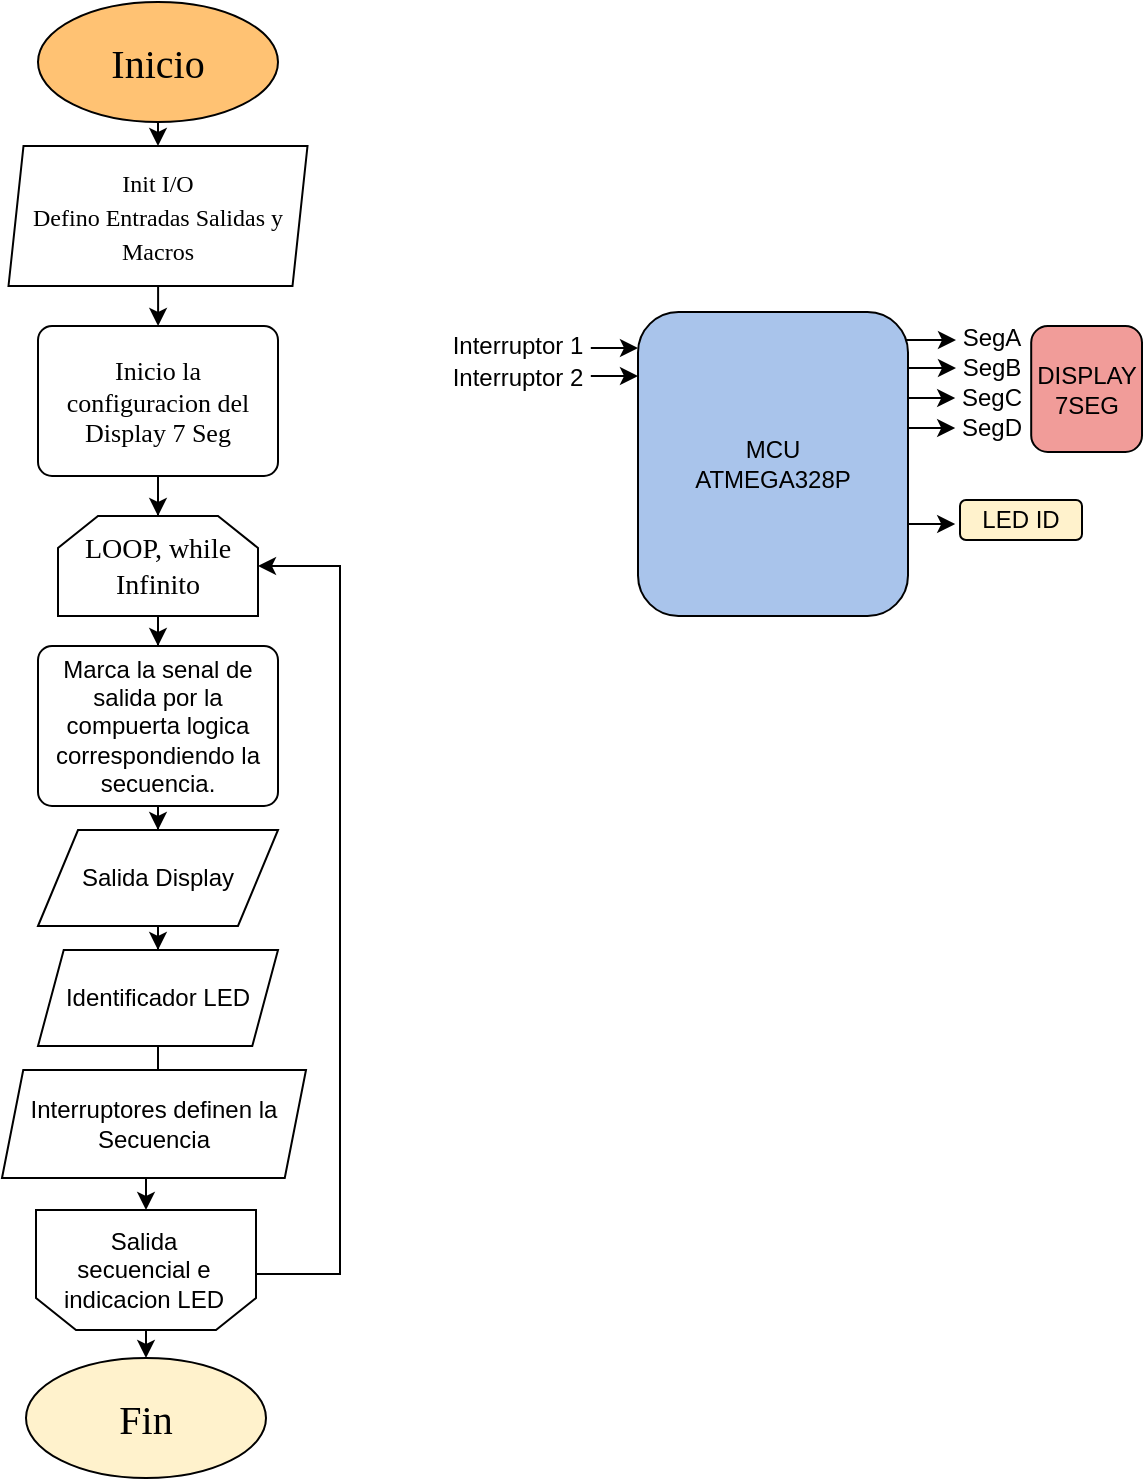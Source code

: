 <mxfile version="15.5.8" type="github">
  <diagram id="C5RBs43oDa-KdzZeNtuy" name="Page-1">
    <mxGraphModel dx="1662" dy="780" grid="0" gridSize="10" guides="1" tooltips="1" connect="1" arrows="1" fold="1" page="1" pageScale="1" pageWidth="827" pageHeight="1169" math="0" shadow="0">
      <root>
        <mxCell id="WIyWlLk6GJQsqaUBKTNV-0" />
        <mxCell id="WIyWlLk6GJQsqaUBKTNV-1" parent="WIyWlLk6GJQsqaUBKTNV-0" />
        <mxCell id="PMDkOvvGoAFzmRjh78wa-0" value="&lt;font style=&quot;font-size: 20px&quot; face=&quot;Times New Roman&quot;&gt;Inicio&lt;/font&gt;" style="ellipse;whiteSpace=wrap;html=1;fillColor=#FFC273;" parent="WIyWlLk6GJQsqaUBKTNV-1" vertex="1">
          <mxGeometry x="160" y="78" width="120" height="60" as="geometry" />
        </mxCell>
        <mxCell id="PMDkOvvGoAFzmRjh78wa-1" value="&lt;font style=&quot;font-size: 20px&quot; face=&quot;Times New Roman&quot;&gt;Fin&lt;/font&gt;" style="ellipse;whiteSpace=wrap;html=1;fillColor=#FFF2CC;" parent="WIyWlLk6GJQsqaUBKTNV-1" vertex="1">
          <mxGeometry x="154" y="756" width="120" height="60" as="geometry" />
        </mxCell>
        <mxCell id="PMDkOvvGoAFzmRjh78wa-9" value="" style="edgeStyle=orthogonalEdgeStyle;rounded=0;orthogonalLoop=1;jettySize=auto;html=1;" parent="WIyWlLk6GJQsqaUBKTNV-1" source="PMDkOvvGoAFzmRjh78wa-2" target="PMDkOvvGoAFzmRjh78wa-6" edge="1">
          <mxGeometry relative="1" as="geometry" />
        </mxCell>
        <mxCell id="PMDkOvvGoAFzmRjh78wa-2" value="&lt;div style=&quot;font-size: 14px&quot;&gt;&lt;font style=&quot;font-size: 12px&quot; face=&quot;Times New Roman&quot;&gt;Init I/O&lt;/font&gt;&lt;/div&gt;&lt;div style=&quot;font-size: 14px&quot;&gt;&lt;font style=&quot;font-size: 12px&quot; face=&quot;Times New Roman&quot;&gt;Defino Entradas Salidas y Macros&lt;/font&gt;&lt;br&gt;&lt;/div&gt;" style="shape=parallelogram;perimeter=parallelogramPerimeter;whiteSpace=wrap;html=1;fixedSize=1;size=7.5;" parent="WIyWlLk6GJQsqaUBKTNV-1" vertex="1">
          <mxGeometry x="145.25" y="150" width="149.5" height="70" as="geometry" />
        </mxCell>
        <mxCell id="PMDkOvvGoAFzmRjh78wa-11" value="" style="edgeStyle=orthogonalEdgeStyle;rounded=0;orthogonalLoop=1;jettySize=auto;html=1;" parent="WIyWlLk6GJQsqaUBKTNV-1" source="PMDkOvvGoAFzmRjh78wa-4" target="PMDkOvvGoAFzmRjh78wa-5" edge="1">
          <mxGeometry relative="1" as="geometry" />
        </mxCell>
        <mxCell id="PMDkOvvGoAFzmRjh78wa-4" value="&lt;div style=&quot;font-size: 14px&quot;&gt;&lt;font style=&quot;font-size: 14px&quot; face=&quot;Times New Roman&quot;&gt;LOOP, while&lt;br&gt;&lt;/font&gt;&lt;/div&gt;&lt;div style=&quot;font-size: 14px&quot;&gt;&lt;font style=&quot;font-size: 14px&quot; face=&quot;Times New Roman&quot;&gt;Infinito&lt;br&gt;&lt;/font&gt;&lt;/div&gt;" style="shape=loopLimit;whiteSpace=wrap;html=1;" parent="WIyWlLk6GJQsqaUBKTNV-1" vertex="1">
          <mxGeometry x="170" y="335" width="100" height="50" as="geometry" />
        </mxCell>
        <mxCell id="Hjd4y6y4Ed1vW0f3Qo12-2" value="" style="edgeStyle=orthogonalEdgeStyle;rounded=0;orthogonalLoop=1;jettySize=auto;html=1;" parent="WIyWlLk6GJQsqaUBKTNV-1" source="PMDkOvvGoAFzmRjh78wa-5" target="Hjd4y6y4Ed1vW0f3Qo12-1" edge="1">
          <mxGeometry relative="1" as="geometry" />
        </mxCell>
        <mxCell id="PMDkOvvGoAFzmRjh78wa-5" value="Marca la senal de salida por la compuerta logica correspondiendo la secuencia." style="rounded=1;whiteSpace=wrap;html=1;absoluteArcSize=1;arcSize=14;strokeWidth=1;" parent="WIyWlLk6GJQsqaUBKTNV-1" vertex="1">
          <mxGeometry x="160" y="400" width="120" height="80" as="geometry" />
        </mxCell>
        <mxCell id="Hjd4y6y4Ed1vW0f3Qo12-11" value="" style="edgeStyle=orthogonalEdgeStyle;rounded=0;orthogonalLoop=1;jettySize=auto;html=1;" parent="WIyWlLk6GJQsqaUBKTNV-1" source="PMDkOvvGoAFzmRjh78wa-6" target="PMDkOvvGoAFzmRjh78wa-4" edge="1">
          <mxGeometry relative="1" as="geometry" />
        </mxCell>
        <mxCell id="PMDkOvvGoAFzmRjh78wa-6" value="&lt;font style=&quot;font-size: 13px&quot; face=&quot;Times New Roman&quot;&gt;Inicio la configuracion del Display 7 Seg&lt;br&gt;&lt;/font&gt;" style="rounded=1;whiteSpace=wrap;html=1;absoluteArcSize=1;arcSize=14;strokeWidth=1;" parent="WIyWlLk6GJQsqaUBKTNV-1" vertex="1">
          <mxGeometry x="160" y="240" width="120" height="75" as="geometry" />
        </mxCell>
        <mxCell id="PMDkOvvGoAFzmRjh78wa-8" value="" style="endArrow=classic;html=1;exitX=0.5;exitY=1;exitDx=0;exitDy=0;" parent="WIyWlLk6GJQsqaUBKTNV-1" source="PMDkOvvGoAFzmRjh78wa-0" target="PMDkOvvGoAFzmRjh78wa-2" edge="1">
          <mxGeometry width="50" height="50" relative="1" as="geometry">
            <mxPoint x="270" y="360" as="sourcePoint" />
            <mxPoint x="320" y="310" as="targetPoint" />
          </mxGeometry>
        </mxCell>
        <mxCell id="PMDkOvvGoAFzmRjh78wa-21" value="" style="edgeStyle=orthogonalEdgeStyle;rounded=0;orthogonalLoop=1;jettySize=auto;html=1;exitX=0.5;exitY=1;exitDx=0;exitDy=0;entryX=0.5;entryY=1;entryDx=0;entryDy=0;" parent="WIyWlLk6GJQsqaUBKTNV-1" target="PMDkOvvGoAFzmRjh78wa-14" edge="1">
          <mxGeometry relative="1" as="geometry">
            <mxPoint x="218" y="657.0" as="sourcePoint" />
          </mxGeometry>
        </mxCell>
        <mxCell id="PMDkOvvGoAFzmRjh78wa-14" value="" style="shape=loopLimit;whiteSpace=wrap;html=1;strokeWidth=1;size=20;rotation=-180;" parent="WIyWlLk6GJQsqaUBKTNV-1" vertex="1">
          <mxGeometry x="159" y="682" width="110" height="60" as="geometry" />
        </mxCell>
        <mxCell id="PMDkOvvGoAFzmRjh78wa-18" style="edgeStyle=orthogonalEdgeStyle;rounded=0;orthogonalLoop=1;jettySize=auto;html=1;entryX=1;entryY=0.5;entryDx=0;entryDy=0;exitX=0;exitY=0.583;exitDx=0;exitDy=0;exitPerimeter=0;" parent="WIyWlLk6GJQsqaUBKTNV-1" source="PMDkOvvGoAFzmRjh78wa-14" target="PMDkOvvGoAFzmRjh78wa-4" edge="1">
          <mxGeometry relative="1" as="geometry">
            <mxPoint x="283" y="525" as="sourcePoint" />
            <Array as="points">
              <mxPoint x="269" y="714" />
              <mxPoint x="311" y="714" />
              <mxPoint x="311" y="360" />
            </Array>
          </mxGeometry>
        </mxCell>
        <mxCell id="PMDkOvvGoAFzmRjh78wa-17" value="Salida secuencial e indicacion LED" style="text;html=1;strokeColor=none;fillColor=none;align=center;verticalAlign=middle;whiteSpace=wrap;rounded=0;" parent="WIyWlLk6GJQsqaUBKTNV-1" vertex="1">
          <mxGeometry x="167" y="702" width="92" height="19" as="geometry" />
        </mxCell>
        <mxCell id="PMDkOvvGoAFzmRjh78wa-23" value="" style="endArrow=classic;html=1;exitX=0.5;exitY=0;exitDx=0;exitDy=0;entryX=0.5;entryY=0;entryDx=0;entryDy=0;" parent="WIyWlLk6GJQsqaUBKTNV-1" source="PMDkOvvGoAFzmRjh78wa-14" target="PMDkOvvGoAFzmRjh78wa-1" edge="1">
          <mxGeometry width="50" height="50" relative="1" as="geometry">
            <mxPoint x="264" y="592" as="sourcePoint" />
            <mxPoint x="314" y="542" as="targetPoint" />
          </mxGeometry>
        </mxCell>
        <mxCell id="pPsKDm1aZ1uGiD8XLSHk-2" value="" style="endArrow=classic;html=1;exitX=0.956;exitY=0.092;exitDx=0;exitDy=0;exitPerimeter=0;" parent="WIyWlLk6GJQsqaUBKTNV-1" source="pPsKDm1aZ1uGiD8XLSHk-0" edge="1">
          <mxGeometry width="50" height="50" relative="1" as="geometry">
            <mxPoint x="595.405" y="247.032" as="sourcePoint" />
            <mxPoint x="619" y="247" as="targetPoint" />
          </mxGeometry>
        </mxCell>
        <mxCell id="pPsKDm1aZ1uGiD8XLSHk-0" value="MCU&lt;br&gt;&lt;div&gt;ATMEGA328P&lt;/div&gt;" style="rounded=1;whiteSpace=wrap;html=1;fillColor=#A9C4EB;" parent="WIyWlLk6GJQsqaUBKTNV-1" vertex="1">
          <mxGeometry x="460" y="233" width="135" height="152" as="geometry" />
        </mxCell>
        <mxCell id="pPsKDm1aZ1uGiD8XLSHk-3" value="SegA" style="text;html=1;strokeColor=none;fillColor=none;align=center;verticalAlign=middle;whiteSpace=wrap;rounded=0;" parent="WIyWlLk6GJQsqaUBKTNV-1" vertex="1">
          <mxGeometry x="617" y="236" width="40" height="20" as="geometry" />
        </mxCell>
        <mxCell id="pPsKDm1aZ1uGiD8XLSHk-4" value="" style="endArrow=classic;html=1;exitX=1.003;exitY=0.191;exitDx=0;exitDy=0;exitPerimeter=0;" parent="WIyWlLk6GJQsqaUBKTNV-1" edge="1">
          <mxGeometry width="50" height="50" relative="1" as="geometry">
            <mxPoint x="595.405" y="261.032" as="sourcePoint" />
            <mxPoint x="619" y="261" as="targetPoint" />
            <Array as="points">
              <mxPoint x="595" y="261" />
            </Array>
          </mxGeometry>
        </mxCell>
        <mxCell id="pPsKDm1aZ1uGiD8XLSHk-5" value="SegB" style="text;html=1;strokeColor=none;fillColor=none;align=center;verticalAlign=middle;whiteSpace=wrap;rounded=0;" parent="WIyWlLk6GJQsqaUBKTNV-1" vertex="1">
          <mxGeometry x="617" y="251" width="40" height="20" as="geometry" />
        </mxCell>
        <mxCell id="pPsKDm1aZ1uGiD8XLSHk-6" value="" style="endArrow=classic;html=1;exitX=1.003;exitY=0.191;exitDx=0;exitDy=0;exitPerimeter=0;" parent="WIyWlLk6GJQsqaUBKTNV-1" edge="1">
          <mxGeometry width="50" height="50" relative="1" as="geometry">
            <mxPoint x="595.005" y="276.032" as="sourcePoint" />
            <mxPoint x="618.6" y="276" as="targetPoint" />
          </mxGeometry>
        </mxCell>
        <mxCell id="pPsKDm1aZ1uGiD8XLSHk-7" value="SegC" style="text;html=1;strokeColor=none;fillColor=none;align=center;verticalAlign=middle;whiteSpace=wrap;rounded=0;" parent="WIyWlLk6GJQsqaUBKTNV-1" vertex="1">
          <mxGeometry x="616.6" y="266" width="40" height="20" as="geometry" />
        </mxCell>
        <mxCell id="pPsKDm1aZ1uGiD8XLSHk-8" value="" style="endArrow=classic;html=1;exitX=1.003;exitY=0.191;exitDx=0;exitDy=0;exitPerimeter=0;" parent="WIyWlLk6GJQsqaUBKTNV-1" edge="1">
          <mxGeometry width="50" height="50" relative="1" as="geometry">
            <mxPoint x="595.005" y="291.032" as="sourcePoint" />
            <mxPoint x="618.6" y="291" as="targetPoint" />
          </mxGeometry>
        </mxCell>
        <mxCell id="pPsKDm1aZ1uGiD8XLSHk-9" value="SegD" style="text;html=1;strokeColor=none;fillColor=none;align=center;verticalAlign=middle;whiteSpace=wrap;rounded=0;" parent="WIyWlLk6GJQsqaUBKTNV-1" vertex="1">
          <mxGeometry x="616.6" y="281" width="40.4" height="20" as="geometry" />
        </mxCell>
        <mxCell id="pPsKDm1aZ1uGiD8XLSHk-10" value="" style="endArrow=classic;html=1;exitX=1.003;exitY=0.191;exitDx=0;exitDy=0;exitPerimeter=0;" parent="WIyWlLk6GJQsqaUBKTNV-1" edge="1">
          <mxGeometry width="50" height="50" relative="1" as="geometry">
            <mxPoint x="436.405" y="251.032" as="sourcePoint" />
            <mxPoint x="460" y="251" as="targetPoint" />
          </mxGeometry>
        </mxCell>
        <mxCell id="pPsKDm1aZ1uGiD8XLSHk-12" value="" style="endArrow=classic;html=1;exitX=1.003;exitY=0.191;exitDx=0;exitDy=0;exitPerimeter=0;" parent="WIyWlLk6GJQsqaUBKTNV-1" edge="1">
          <mxGeometry width="50" height="50" relative="1" as="geometry">
            <mxPoint x="436.405" y="265.032" as="sourcePoint" />
            <mxPoint x="460" y="265" as="targetPoint" />
          </mxGeometry>
        </mxCell>
        <mxCell id="PASzGmPntYDD7dlqIaRi-0" value="&lt;div&gt;DISPLAY&lt;br&gt;&lt;/div&gt;&lt;div&gt;7SEG&lt;/div&gt;" style="rounded=1;whiteSpace=wrap;html=1;fillColor=#F19C99;" parent="WIyWlLk6GJQsqaUBKTNV-1" vertex="1">
          <mxGeometry x="656.6" y="240" width="55.4" height="63" as="geometry" />
        </mxCell>
        <mxCell id="PASzGmPntYDD7dlqIaRi-1" value="" style="endArrow=classic;html=1;exitX=1.003;exitY=0.191;exitDx=0;exitDy=0;exitPerimeter=0;" parent="WIyWlLk6GJQsqaUBKTNV-1" edge="1">
          <mxGeometry width="50" height="50" relative="1" as="geometry">
            <mxPoint x="595.005" y="339.032" as="sourcePoint" />
            <mxPoint x="618.6" y="339" as="targetPoint" />
          </mxGeometry>
        </mxCell>
        <mxCell id="PASzGmPntYDD7dlqIaRi-2" value="LED ID" style="rounded=1;whiteSpace=wrap;html=1;fillColor=#FFF2CC;" parent="WIyWlLk6GJQsqaUBKTNV-1" vertex="1">
          <mxGeometry x="621" y="327" width="61" height="20" as="geometry" />
        </mxCell>
        <mxCell id="Hjd4y6y4Ed1vW0f3Qo12-5" value="" style="edgeStyle=orthogonalEdgeStyle;rounded=0;orthogonalLoop=1;jettySize=auto;html=1;" parent="WIyWlLk6GJQsqaUBKTNV-1" source="Hjd4y6y4Ed1vW0f3Qo12-1" target="Hjd4y6y4Ed1vW0f3Qo12-4" edge="1">
          <mxGeometry relative="1" as="geometry" />
        </mxCell>
        <mxCell id="Hjd4y6y4Ed1vW0f3Qo12-1" value="Salida Display" style="shape=parallelogram;perimeter=parallelogramPerimeter;whiteSpace=wrap;html=1;fixedSize=1;" parent="WIyWlLk6GJQsqaUBKTNV-1" vertex="1">
          <mxGeometry x="160" y="492" width="120" height="48" as="geometry" />
        </mxCell>
        <mxCell id="Hjd4y6y4Ed1vW0f3Qo12-7" value="" style="edgeStyle=orthogonalEdgeStyle;rounded=0;orthogonalLoop=1;jettySize=auto;html=1;" parent="WIyWlLk6GJQsqaUBKTNV-1" source="Hjd4y6y4Ed1vW0f3Qo12-4" target="Hjd4y6y4Ed1vW0f3Qo12-6" edge="1">
          <mxGeometry relative="1" as="geometry" />
        </mxCell>
        <mxCell id="Hjd4y6y4Ed1vW0f3Qo12-4" value="Identificador LED" style="shape=parallelogram;perimeter=parallelogramPerimeter;whiteSpace=wrap;html=1;fixedSize=1;size=12.862;" parent="WIyWlLk6GJQsqaUBKTNV-1" vertex="1">
          <mxGeometry x="160" y="552" width="120" height="48" as="geometry" />
        </mxCell>
        <mxCell id="Hjd4y6y4Ed1vW0f3Qo12-6" value="Interruptores definen la Secuencia" style="shape=parallelogram;perimeter=parallelogramPerimeter;whiteSpace=wrap;html=1;fixedSize=1;size=10.621;" parent="WIyWlLk6GJQsqaUBKTNV-1" vertex="1">
          <mxGeometry x="142" y="612" width="152" height="54" as="geometry" />
        </mxCell>
        <mxCell id="0MZ3Itoopk5c32XeHWrM-0" value="Interruptor 1" style="text;html=1;strokeColor=none;fillColor=none;align=center;verticalAlign=middle;whiteSpace=wrap;rounded=0;" parent="WIyWlLk6GJQsqaUBKTNV-1" vertex="1">
          <mxGeometry x="363.4" y="240" width="74" height="20" as="geometry" />
        </mxCell>
        <mxCell id="0MZ3Itoopk5c32XeHWrM-2" value="Interruptor 2" style="text;html=1;strokeColor=none;fillColor=none;align=center;verticalAlign=middle;whiteSpace=wrap;rounded=0;" parent="WIyWlLk6GJQsqaUBKTNV-1" vertex="1">
          <mxGeometry x="363.4" y="256" width="74" height="20" as="geometry" />
        </mxCell>
      </root>
    </mxGraphModel>
  </diagram>
</mxfile>
